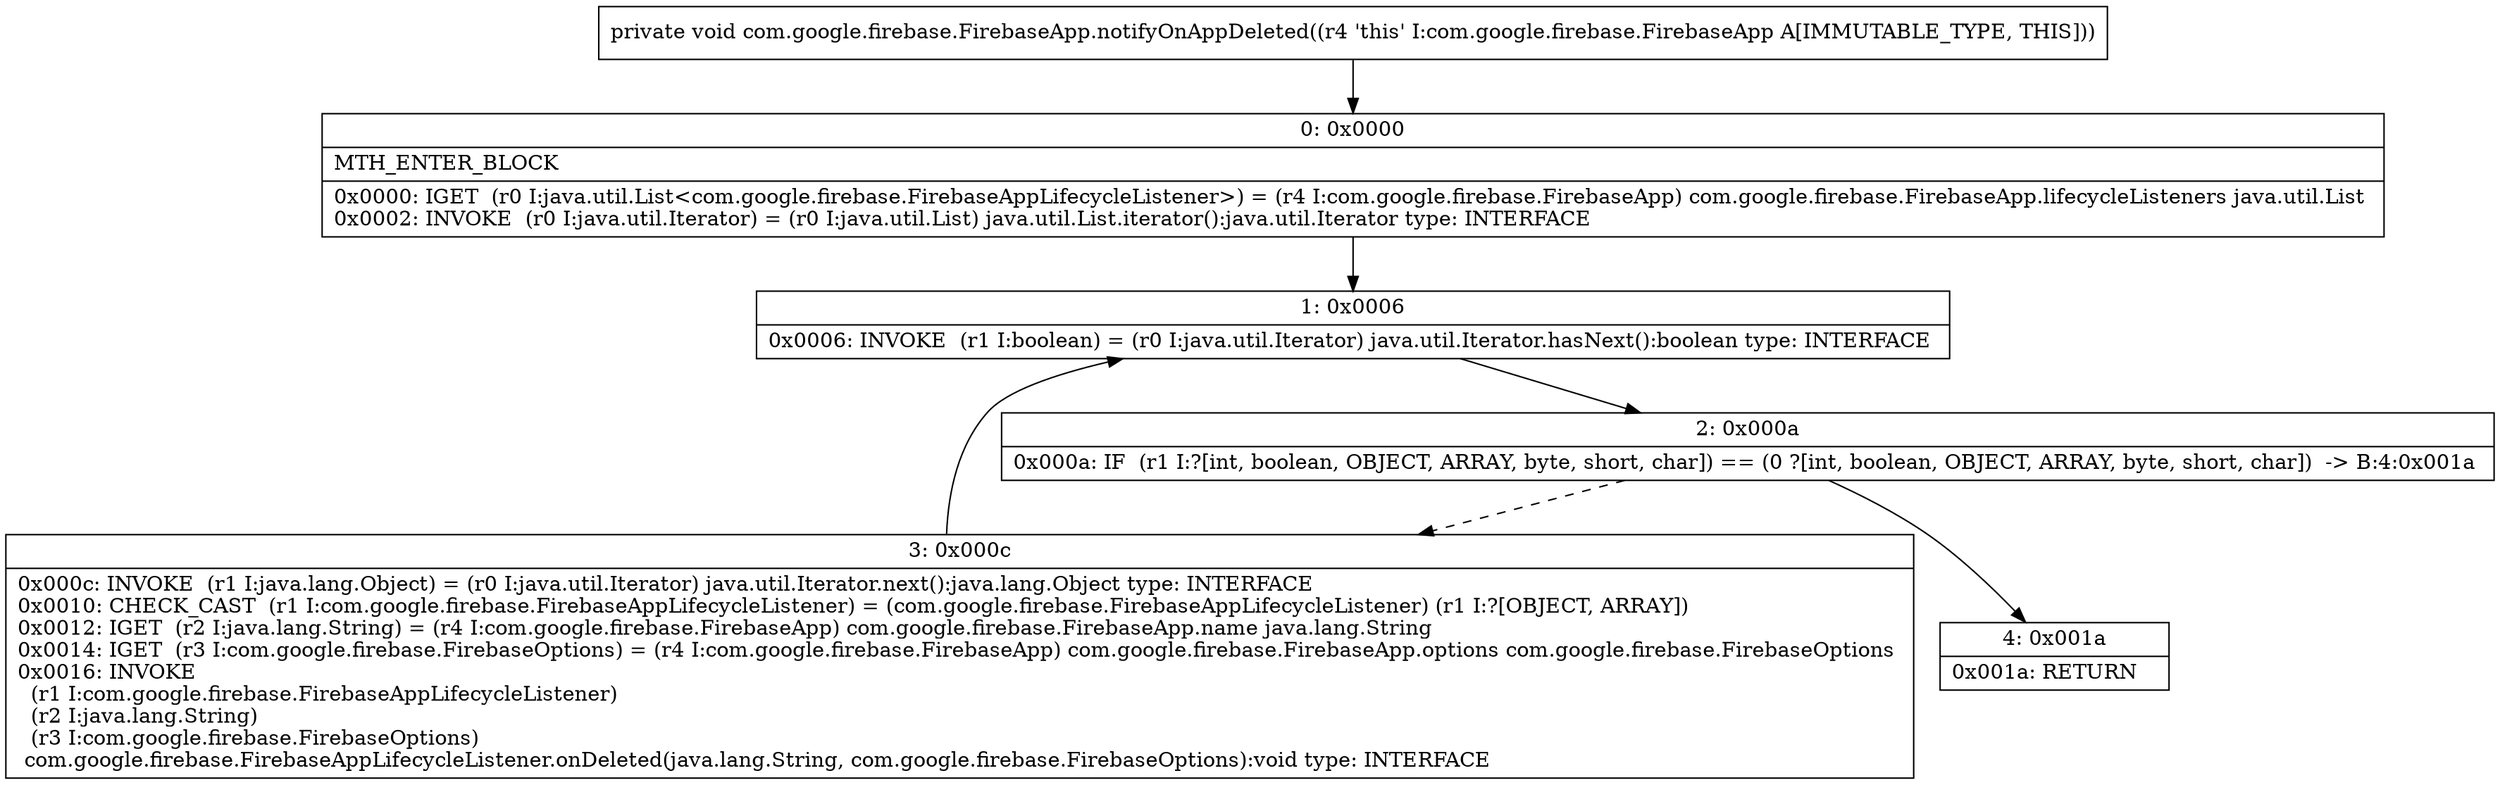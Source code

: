 digraph "CFG forcom.google.firebase.FirebaseApp.notifyOnAppDeleted()V" {
Node_0 [shape=record,label="{0\:\ 0x0000|MTH_ENTER_BLOCK\l|0x0000: IGET  (r0 I:java.util.List\<com.google.firebase.FirebaseAppLifecycleListener\>) = (r4 I:com.google.firebase.FirebaseApp) com.google.firebase.FirebaseApp.lifecycleListeners java.util.List \l0x0002: INVOKE  (r0 I:java.util.Iterator) = (r0 I:java.util.List) java.util.List.iterator():java.util.Iterator type: INTERFACE \l}"];
Node_1 [shape=record,label="{1\:\ 0x0006|0x0006: INVOKE  (r1 I:boolean) = (r0 I:java.util.Iterator) java.util.Iterator.hasNext():boolean type: INTERFACE \l}"];
Node_2 [shape=record,label="{2\:\ 0x000a|0x000a: IF  (r1 I:?[int, boolean, OBJECT, ARRAY, byte, short, char]) == (0 ?[int, boolean, OBJECT, ARRAY, byte, short, char])  \-\> B:4:0x001a \l}"];
Node_3 [shape=record,label="{3\:\ 0x000c|0x000c: INVOKE  (r1 I:java.lang.Object) = (r0 I:java.util.Iterator) java.util.Iterator.next():java.lang.Object type: INTERFACE \l0x0010: CHECK_CAST  (r1 I:com.google.firebase.FirebaseAppLifecycleListener) = (com.google.firebase.FirebaseAppLifecycleListener) (r1 I:?[OBJECT, ARRAY]) \l0x0012: IGET  (r2 I:java.lang.String) = (r4 I:com.google.firebase.FirebaseApp) com.google.firebase.FirebaseApp.name java.lang.String \l0x0014: IGET  (r3 I:com.google.firebase.FirebaseOptions) = (r4 I:com.google.firebase.FirebaseApp) com.google.firebase.FirebaseApp.options com.google.firebase.FirebaseOptions \l0x0016: INVOKE  \l  (r1 I:com.google.firebase.FirebaseAppLifecycleListener)\l  (r2 I:java.lang.String)\l  (r3 I:com.google.firebase.FirebaseOptions)\l com.google.firebase.FirebaseAppLifecycleListener.onDeleted(java.lang.String, com.google.firebase.FirebaseOptions):void type: INTERFACE \l}"];
Node_4 [shape=record,label="{4\:\ 0x001a|0x001a: RETURN   \l}"];
MethodNode[shape=record,label="{private void com.google.firebase.FirebaseApp.notifyOnAppDeleted((r4 'this' I:com.google.firebase.FirebaseApp A[IMMUTABLE_TYPE, THIS])) }"];
MethodNode -> Node_0;
Node_0 -> Node_1;
Node_1 -> Node_2;
Node_2 -> Node_3[style=dashed];
Node_2 -> Node_4;
Node_3 -> Node_1;
}

